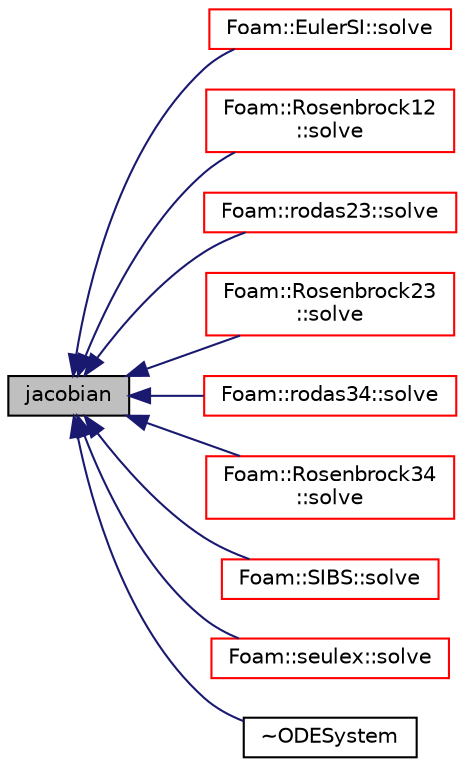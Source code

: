 digraph "jacobian"
{
  bgcolor="transparent";
  edge [fontname="Helvetica",fontsize="10",labelfontname="Helvetica",labelfontsize="10"];
  node [fontname="Helvetica",fontsize="10",shape=record];
  rankdir="LR";
  Node1 [label="jacobian",height=0.2,width=0.4,color="black", fillcolor="grey75", style="filled", fontcolor="black"];
  Node1 -> Node2 [dir="back",color="midnightblue",fontsize="10",style="solid",fontname="Helvetica"];
  Node2 [label="Foam::EulerSI::solve",height=0.2,width=0.4,color="red",URL="$a00693.html#addb49744b13dfd8476bbb75b6209bfb3",tooltip="Solve a single step dx and return the error. "];
  Node1 -> Node3 [dir="back",color="midnightblue",fontsize="10",style="solid",fontname="Helvetica"];
  Node3 [label="Foam::Rosenbrock12\l::solve",height=0.2,width=0.4,color="red",URL="$a02277.html#addb49744b13dfd8476bbb75b6209bfb3",tooltip="Solve a single step dx and return the error. "];
  Node1 -> Node4 [dir="back",color="midnightblue",fontsize="10",style="solid",fontname="Helvetica"];
  Node4 [label="Foam::rodas23::solve",height=0.2,width=0.4,color="red",URL="$a02275.html#addb49744b13dfd8476bbb75b6209bfb3",tooltip="Solve a single step dx and return the error. "];
  Node1 -> Node5 [dir="back",color="midnightblue",fontsize="10",style="solid",fontname="Helvetica"];
  Node5 [label="Foam::Rosenbrock23\l::solve",height=0.2,width=0.4,color="red",URL="$a02278.html#addb49744b13dfd8476bbb75b6209bfb3",tooltip="Solve a single step dx and return the error. "];
  Node1 -> Node6 [dir="back",color="midnightblue",fontsize="10",style="solid",fontname="Helvetica"];
  Node6 [label="Foam::rodas34::solve",height=0.2,width=0.4,color="red",URL="$a02276.html#addb49744b13dfd8476bbb75b6209bfb3",tooltip="Solve a single step dx and return the error. "];
  Node1 -> Node7 [dir="back",color="midnightblue",fontsize="10",style="solid",fontname="Helvetica"];
  Node7 [label="Foam::Rosenbrock34\l::solve",height=0.2,width=0.4,color="red",URL="$a02279.html#addb49744b13dfd8476bbb75b6209bfb3",tooltip="Solve a single step dx and return the error. "];
  Node1 -> Node8 [dir="back",color="midnightblue",fontsize="10",style="solid",fontname="Helvetica"];
  Node8 [label="Foam::SIBS::solve",height=0.2,width=0.4,color="red",URL="$a02371.html#af94df0f5ac4a474332f5e80bd59ba6ba",tooltip="Solve the ODE system as far as possible upto dxTry. "];
  Node1 -> Node9 [dir="back",color="midnightblue",fontsize="10",style="solid",fontname="Helvetica"];
  Node9 [label="Foam::seulex::solve",height=0.2,width=0.4,color="red",URL="$a02359.html#a53c8ddf1354a8471a51f2e9842b9b2da",tooltip="Solve the ODE system and the update the state. "];
  Node1 -> Node10 [dir="back",color="midnightblue",fontsize="10",style="solid",fontname="Helvetica"];
  Node10 [label="~ODESystem",height=0.2,width=0.4,color="black",URL="$a01740.html#acff45c9d2262138618ff5bcd54a92c72",tooltip="Destructor. "];
}

